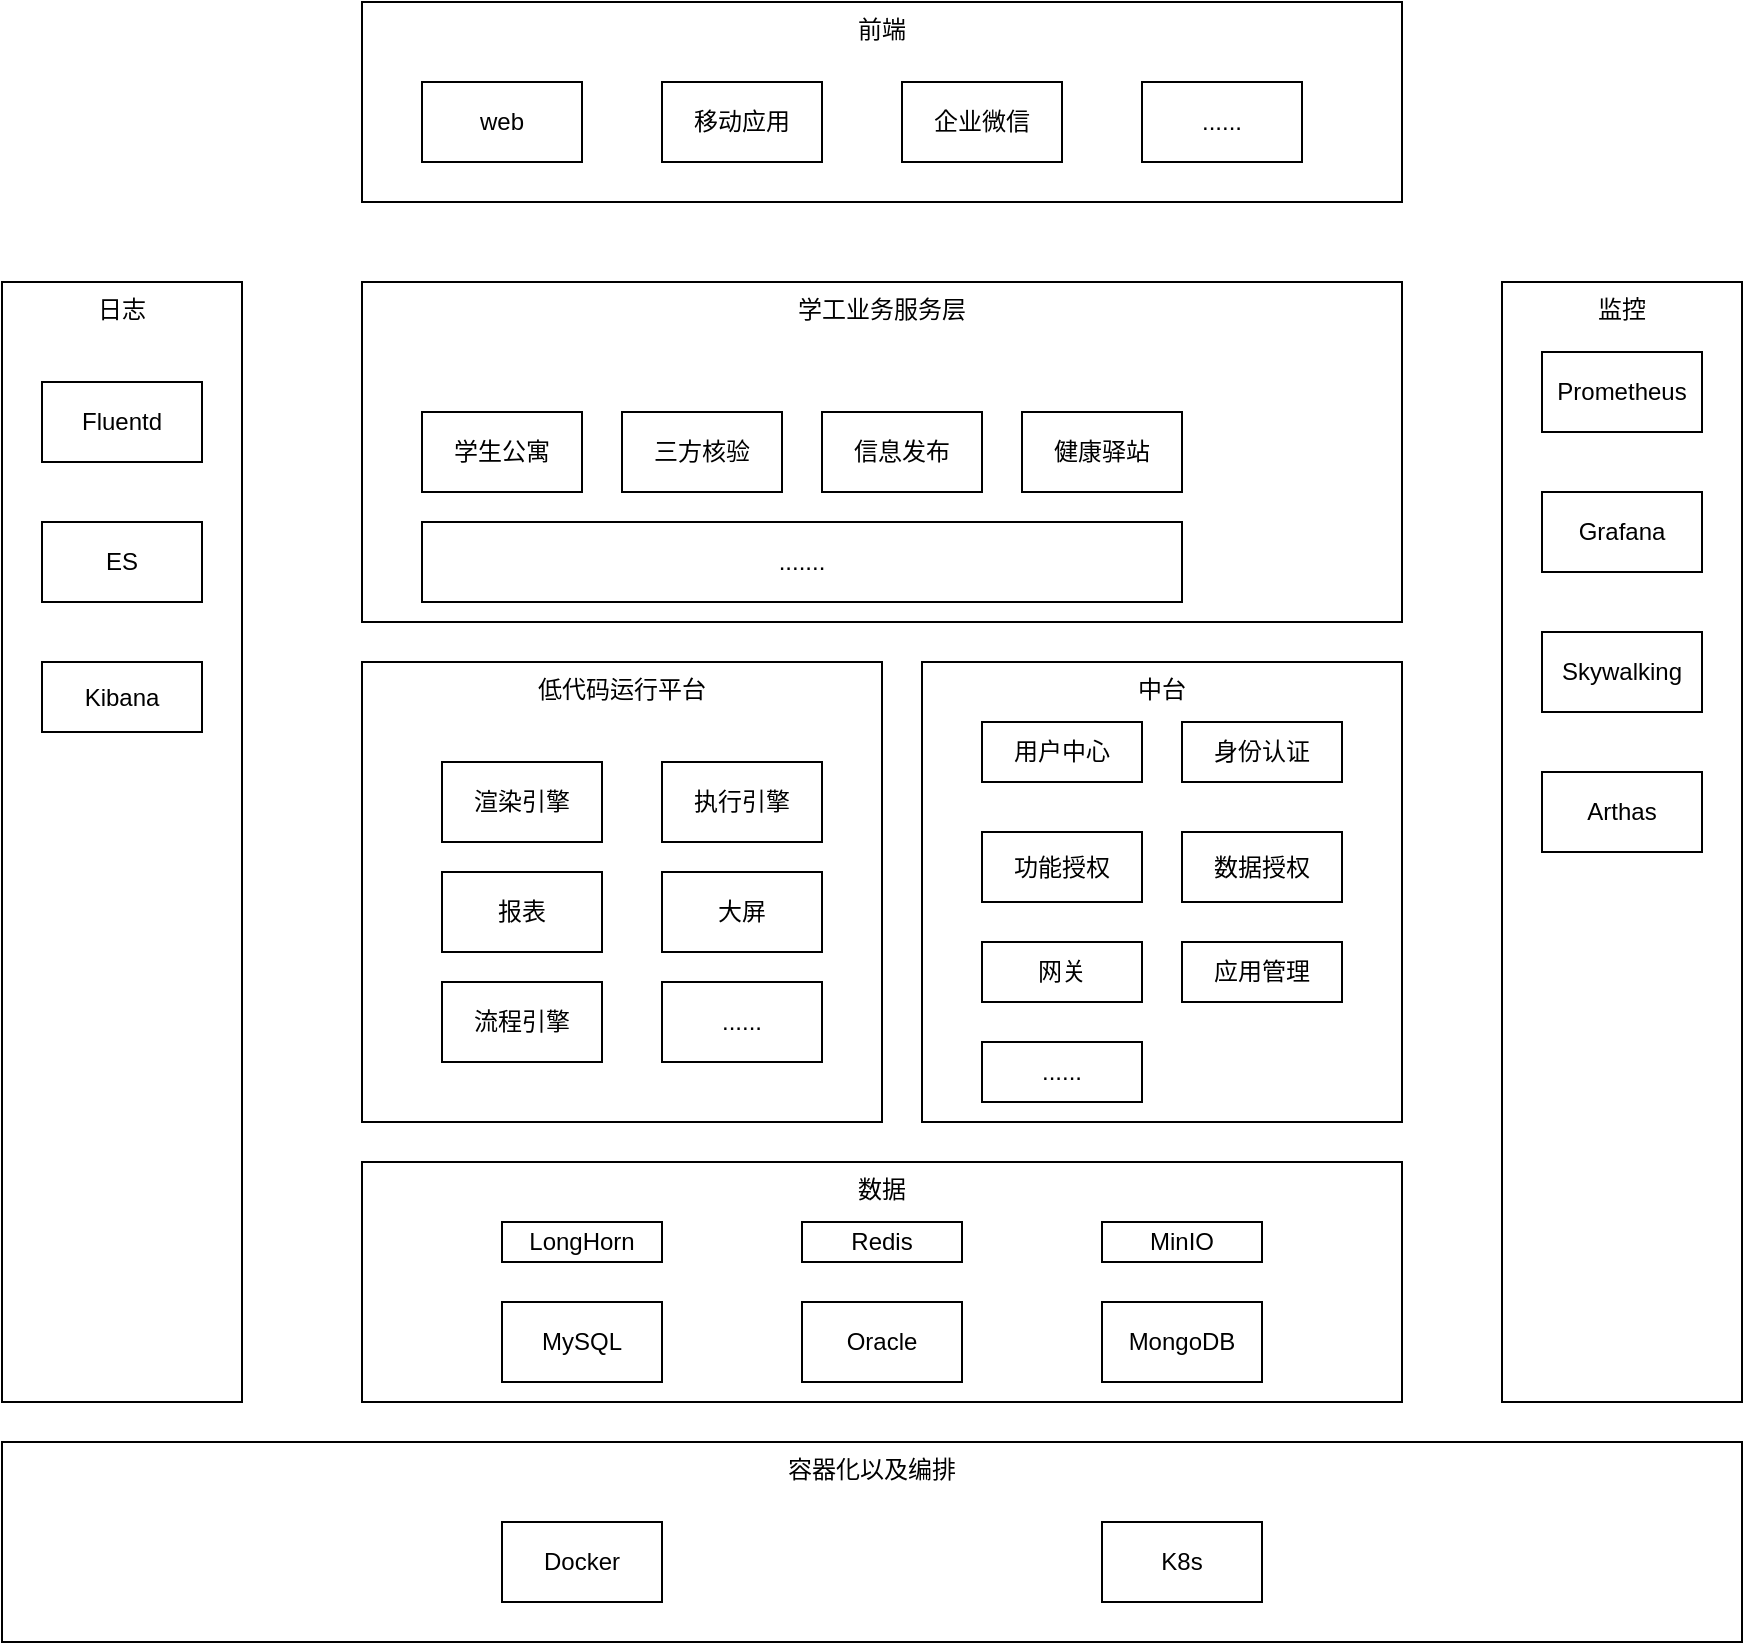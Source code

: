 <mxfile version="24.2.3" type="github">
  <diagram name="第 1 页" id="q8hEzm-3ZmMBjOJgn9qx">
    <mxGraphModel dx="1646" dy="795" grid="1" gridSize="10" guides="1" tooltips="1" connect="1" arrows="1" fold="1" page="1" pageScale="1" pageWidth="3300" pageHeight="4681" math="0" shadow="0">
      <root>
        <mxCell id="0" />
        <mxCell id="1" parent="0" />
        <mxCell id="KOqdbeGSPdCPdFGqDDnY-68" value="监控" style="rounded=0;whiteSpace=wrap;html=1;verticalAlign=top;" vertex="1" parent="1">
          <mxGeometry x="900" y="240" width="120" height="560" as="geometry" />
        </mxCell>
        <mxCell id="KOqdbeGSPdCPdFGqDDnY-3" value="学工业务服务层" style="rounded=0;whiteSpace=wrap;html=1;verticalAlign=top;" vertex="1" parent="1">
          <mxGeometry x="330" y="240" width="520" height="170" as="geometry" />
        </mxCell>
        <mxCell id="KOqdbeGSPdCPdFGqDDnY-4" value="学生公寓" style="rounded=0;whiteSpace=wrap;html=1;" vertex="1" parent="1">
          <mxGeometry x="360" y="305" width="80" height="40" as="geometry" />
        </mxCell>
        <mxCell id="KOqdbeGSPdCPdFGqDDnY-5" value="低代码运行平台" style="rounded=0;whiteSpace=wrap;html=1;verticalAlign=top;" vertex="1" parent="1">
          <mxGeometry x="330" y="430" width="260" height="230" as="geometry" />
        </mxCell>
        <mxCell id="KOqdbeGSPdCPdFGqDDnY-20" value="三方核验" style="rounded=0;whiteSpace=wrap;html=1;" vertex="1" parent="1">
          <mxGeometry x="460" y="305" width="80" height="40" as="geometry" />
        </mxCell>
        <mxCell id="KOqdbeGSPdCPdFGqDDnY-21" value="信息发布" style="rounded=0;whiteSpace=wrap;html=1;" vertex="1" parent="1">
          <mxGeometry x="560" y="305" width="80" height="40" as="geometry" />
        </mxCell>
        <mxCell id="KOqdbeGSPdCPdFGqDDnY-22" value="健康驿站" style="rounded=0;whiteSpace=wrap;html=1;" vertex="1" parent="1">
          <mxGeometry x="660" y="305" width="80" height="40" as="geometry" />
        </mxCell>
        <mxCell id="KOqdbeGSPdCPdFGqDDnY-23" value="......." style="rounded=0;whiteSpace=wrap;html=1;" vertex="1" parent="1">
          <mxGeometry x="360" y="360" width="380" height="40" as="geometry" />
        </mxCell>
        <mxCell id="KOqdbeGSPdCPdFGqDDnY-24" value="数据" style="rounded=0;whiteSpace=wrap;html=1;verticalAlign=top;" vertex="1" parent="1">
          <mxGeometry x="330" y="680" width="520" height="120" as="geometry" />
        </mxCell>
        <mxCell id="KOqdbeGSPdCPdFGqDDnY-25" value="MySQL" style="rounded=0;whiteSpace=wrap;html=1;" vertex="1" parent="1">
          <mxGeometry x="400" y="750" width="80" height="40" as="geometry" />
        </mxCell>
        <mxCell id="KOqdbeGSPdCPdFGqDDnY-26" value="Oracle" style="rounded=0;whiteSpace=wrap;html=1;" vertex="1" parent="1">
          <mxGeometry x="550" y="750" width="80" height="40" as="geometry" />
        </mxCell>
        <mxCell id="KOqdbeGSPdCPdFGqDDnY-27" value="MongoDB" style="rounded=0;whiteSpace=wrap;html=1;" vertex="1" parent="1">
          <mxGeometry x="700" y="750" width="80" height="40" as="geometry" />
        </mxCell>
        <mxCell id="KOqdbeGSPdCPdFGqDDnY-30" value="Redis" style="rounded=0;whiteSpace=wrap;html=1;" vertex="1" parent="1">
          <mxGeometry x="550" y="710" width="80" height="20" as="geometry" />
        </mxCell>
        <mxCell id="KOqdbeGSPdCPdFGqDDnY-37" value="日志" style="rounded=0;whiteSpace=wrap;html=1;verticalAlign=top;" vertex="1" parent="1">
          <mxGeometry x="150" y="240" width="120" height="560" as="geometry" />
        </mxCell>
        <mxCell id="KOqdbeGSPdCPdFGqDDnY-38" value="Fluentd" style="rounded=0;whiteSpace=wrap;html=1;" vertex="1" parent="1">
          <mxGeometry x="170" y="290" width="80" height="40" as="geometry" />
        </mxCell>
        <mxCell id="KOqdbeGSPdCPdFGqDDnY-39" value="ES" style="rounded=0;whiteSpace=wrap;html=1;" vertex="1" parent="1">
          <mxGeometry x="170" y="360" width="80" height="40" as="geometry" />
        </mxCell>
        <mxCell id="KOqdbeGSPdCPdFGqDDnY-40" value="Kibana" style="rounded=0;whiteSpace=wrap;html=1;" vertex="1" parent="1">
          <mxGeometry x="170" y="430" width="80" height="35" as="geometry" />
        </mxCell>
        <mxCell id="KOqdbeGSPdCPdFGqDDnY-41" value="Prometheus" style="rounded=0;whiteSpace=wrap;html=1;" vertex="1" parent="1">
          <mxGeometry x="920" y="275" width="80" height="40" as="geometry" />
        </mxCell>
        <mxCell id="KOqdbeGSPdCPdFGqDDnY-44" value="Grafana" style="rounded=0;whiteSpace=wrap;html=1;" vertex="1" parent="1">
          <mxGeometry x="920" y="345" width="80" height="40" as="geometry" />
        </mxCell>
        <mxCell id="KOqdbeGSPdCPdFGqDDnY-45" value="Skywalking" style="rounded=0;whiteSpace=wrap;html=1;" vertex="1" parent="1">
          <mxGeometry x="920" y="415" width="80" height="40" as="geometry" />
        </mxCell>
        <mxCell id="KOqdbeGSPdCPdFGqDDnY-49" value="前端" style="rounded=0;whiteSpace=wrap;html=1;verticalAlign=top;" vertex="1" parent="1">
          <mxGeometry x="330" y="100" width="520" height="100" as="geometry" />
        </mxCell>
        <mxCell id="KOqdbeGSPdCPdFGqDDnY-50" value="web" style="rounded=0;whiteSpace=wrap;html=1;" vertex="1" parent="1">
          <mxGeometry x="360" y="140" width="80" height="40" as="geometry" />
        </mxCell>
        <mxCell id="KOqdbeGSPdCPdFGqDDnY-51" value="移动应用" style="rounded=0;whiteSpace=wrap;html=1;" vertex="1" parent="1">
          <mxGeometry x="480" y="140" width="80" height="40" as="geometry" />
        </mxCell>
        <mxCell id="KOqdbeGSPdCPdFGqDDnY-52" value="企业微信" style="rounded=0;whiteSpace=wrap;html=1;" vertex="1" parent="1">
          <mxGeometry x="600" y="140" width="80" height="40" as="geometry" />
        </mxCell>
        <mxCell id="KOqdbeGSPdCPdFGqDDnY-53" value="......" style="rounded=0;whiteSpace=wrap;html=1;" vertex="1" parent="1">
          <mxGeometry x="720" y="140" width="80" height="40" as="geometry" />
        </mxCell>
        <mxCell id="KOqdbeGSPdCPdFGqDDnY-54" value="中台" style="rounded=0;whiteSpace=wrap;html=1;verticalAlign=top;" vertex="1" parent="1">
          <mxGeometry x="610" y="430" width="240" height="230" as="geometry" />
        </mxCell>
        <mxCell id="KOqdbeGSPdCPdFGqDDnY-55" value="用户中心" style="rounded=0;whiteSpace=wrap;html=1;" vertex="1" parent="1">
          <mxGeometry x="640" y="460" width="80" height="30" as="geometry" />
        </mxCell>
        <mxCell id="KOqdbeGSPdCPdFGqDDnY-56" value="网关" style="rounded=0;whiteSpace=wrap;html=1;" vertex="1" parent="1">
          <mxGeometry x="640" y="570" width="80" height="30" as="geometry" />
        </mxCell>
        <mxCell id="KOqdbeGSPdCPdFGqDDnY-57" value="功能授权" style="rounded=0;whiteSpace=wrap;html=1;" vertex="1" parent="1">
          <mxGeometry x="640" y="515" width="80" height="35" as="geometry" />
        </mxCell>
        <mxCell id="KOqdbeGSPdCPdFGqDDnY-58" value="身份认证" style="rounded=0;whiteSpace=wrap;html=1;" vertex="1" parent="1">
          <mxGeometry x="740" y="460" width="80" height="30" as="geometry" />
        </mxCell>
        <mxCell id="KOqdbeGSPdCPdFGqDDnY-59" value="Arthas" style="rounded=0;whiteSpace=wrap;html=1;" vertex="1" parent="1">
          <mxGeometry x="920" y="485" width="80" height="40" as="geometry" />
        </mxCell>
        <mxCell id="KOqdbeGSPdCPdFGqDDnY-61" value="容器化以及编排" style="rounded=0;whiteSpace=wrap;html=1;verticalAlign=top;" vertex="1" parent="1">
          <mxGeometry x="150" y="820" width="870" height="100" as="geometry" />
        </mxCell>
        <mxCell id="KOqdbeGSPdCPdFGqDDnY-62" value="Docker" style="rounded=0;whiteSpace=wrap;html=1;" vertex="1" parent="1">
          <mxGeometry x="400" y="860" width="80" height="40" as="geometry" />
        </mxCell>
        <mxCell id="KOqdbeGSPdCPdFGqDDnY-63" value="K8s" style="rounded=0;whiteSpace=wrap;html=1;" vertex="1" parent="1">
          <mxGeometry x="700" y="860" width="80" height="40" as="geometry" />
        </mxCell>
        <mxCell id="KOqdbeGSPdCPdFGqDDnY-64" value="数据授权" style="rounded=0;whiteSpace=wrap;html=1;" vertex="1" parent="1">
          <mxGeometry x="740" y="515" width="80" height="35" as="geometry" />
        </mxCell>
        <mxCell id="KOqdbeGSPdCPdFGqDDnY-66" value="应用管理" style="rounded=0;whiteSpace=wrap;html=1;" vertex="1" parent="1">
          <mxGeometry x="740" y="570" width="80" height="30" as="geometry" />
        </mxCell>
        <mxCell id="KOqdbeGSPdCPdFGqDDnY-70" value="报表" style="rounded=0;whiteSpace=wrap;html=1;" vertex="1" parent="1">
          <mxGeometry x="370" y="535" width="80" height="40" as="geometry" />
        </mxCell>
        <mxCell id="KOqdbeGSPdCPdFGqDDnY-71" value="大屏" style="rounded=0;whiteSpace=wrap;html=1;" vertex="1" parent="1">
          <mxGeometry x="480" y="535" width="80" height="40" as="geometry" />
        </mxCell>
        <mxCell id="KOqdbeGSPdCPdFGqDDnY-73" value="渲染引擎" style="rounded=0;whiteSpace=wrap;html=1;" vertex="1" parent="1">
          <mxGeometry x="370" y="480" width="80" height="40" as="geometry" />
        </mxCell>
        <mxCell id="KOqdbeGSPdCPdFGqDDnY-74" value="执行引擎" style="rounded=0;whiteSpace=wrap;html=1;" vertex="1" parent="1">
          <mxGeometry x="480" y="480" width="80" height="40" as="geometry" />
        </mxCell>
        <mxCell id="KOqdbeGSPdCPdFGqDDnY-75" value="流程引擎" style="rounded=0;whiteSpace=wrap;html=1;" vertex="1" parent="1">
          <mxGeometry x="370" y="590" width="80" height="40" as="geometry" />
        </mxCell>
        <mxCell id="KOqdbeGSPdCPdFGqDDnY-78" value="MinIO" style="rounded=0;whiteSpace=wrap;html=1;" vertex="1" parent="1">
          <mxGeometry x="700" y="710" width="80" height="20" as="geometry" />
        </mxCell>
        <mxCell id="KOqdbeGSPdCPdFGqDDnY-79" value="LongHorn" style="rounded=0;whiteSpace=wrap;html=1;" vertex="1" parent="1">
          <mxGeometry x="400" y="710" width="80" height="20" as="geometry" />
        </mxCell>
        <mxCell id="KOqdbeGSPdCPdFGqDDnY-81" value="......" style="rounded=0;whiteSpace=wrap;html=1;" vertex="1" parent="1">
          <mxGeometry x="480" y="590" width="80" height="40" as="geometry" />
        </mxCell>
        <mxCell id="KOqdbeGSPdCPdFGqDDnY-82" value="......" style="rounded=0;whiteSpace=wrap;html=1;" vertex="1" parent="1">
          <mxGeometry x="640" y="620" width="80" height="30" as="geometry" />
        </mxCell>
      </root>
    </mxGraphModel>
  </diagram>
</mxfile>
